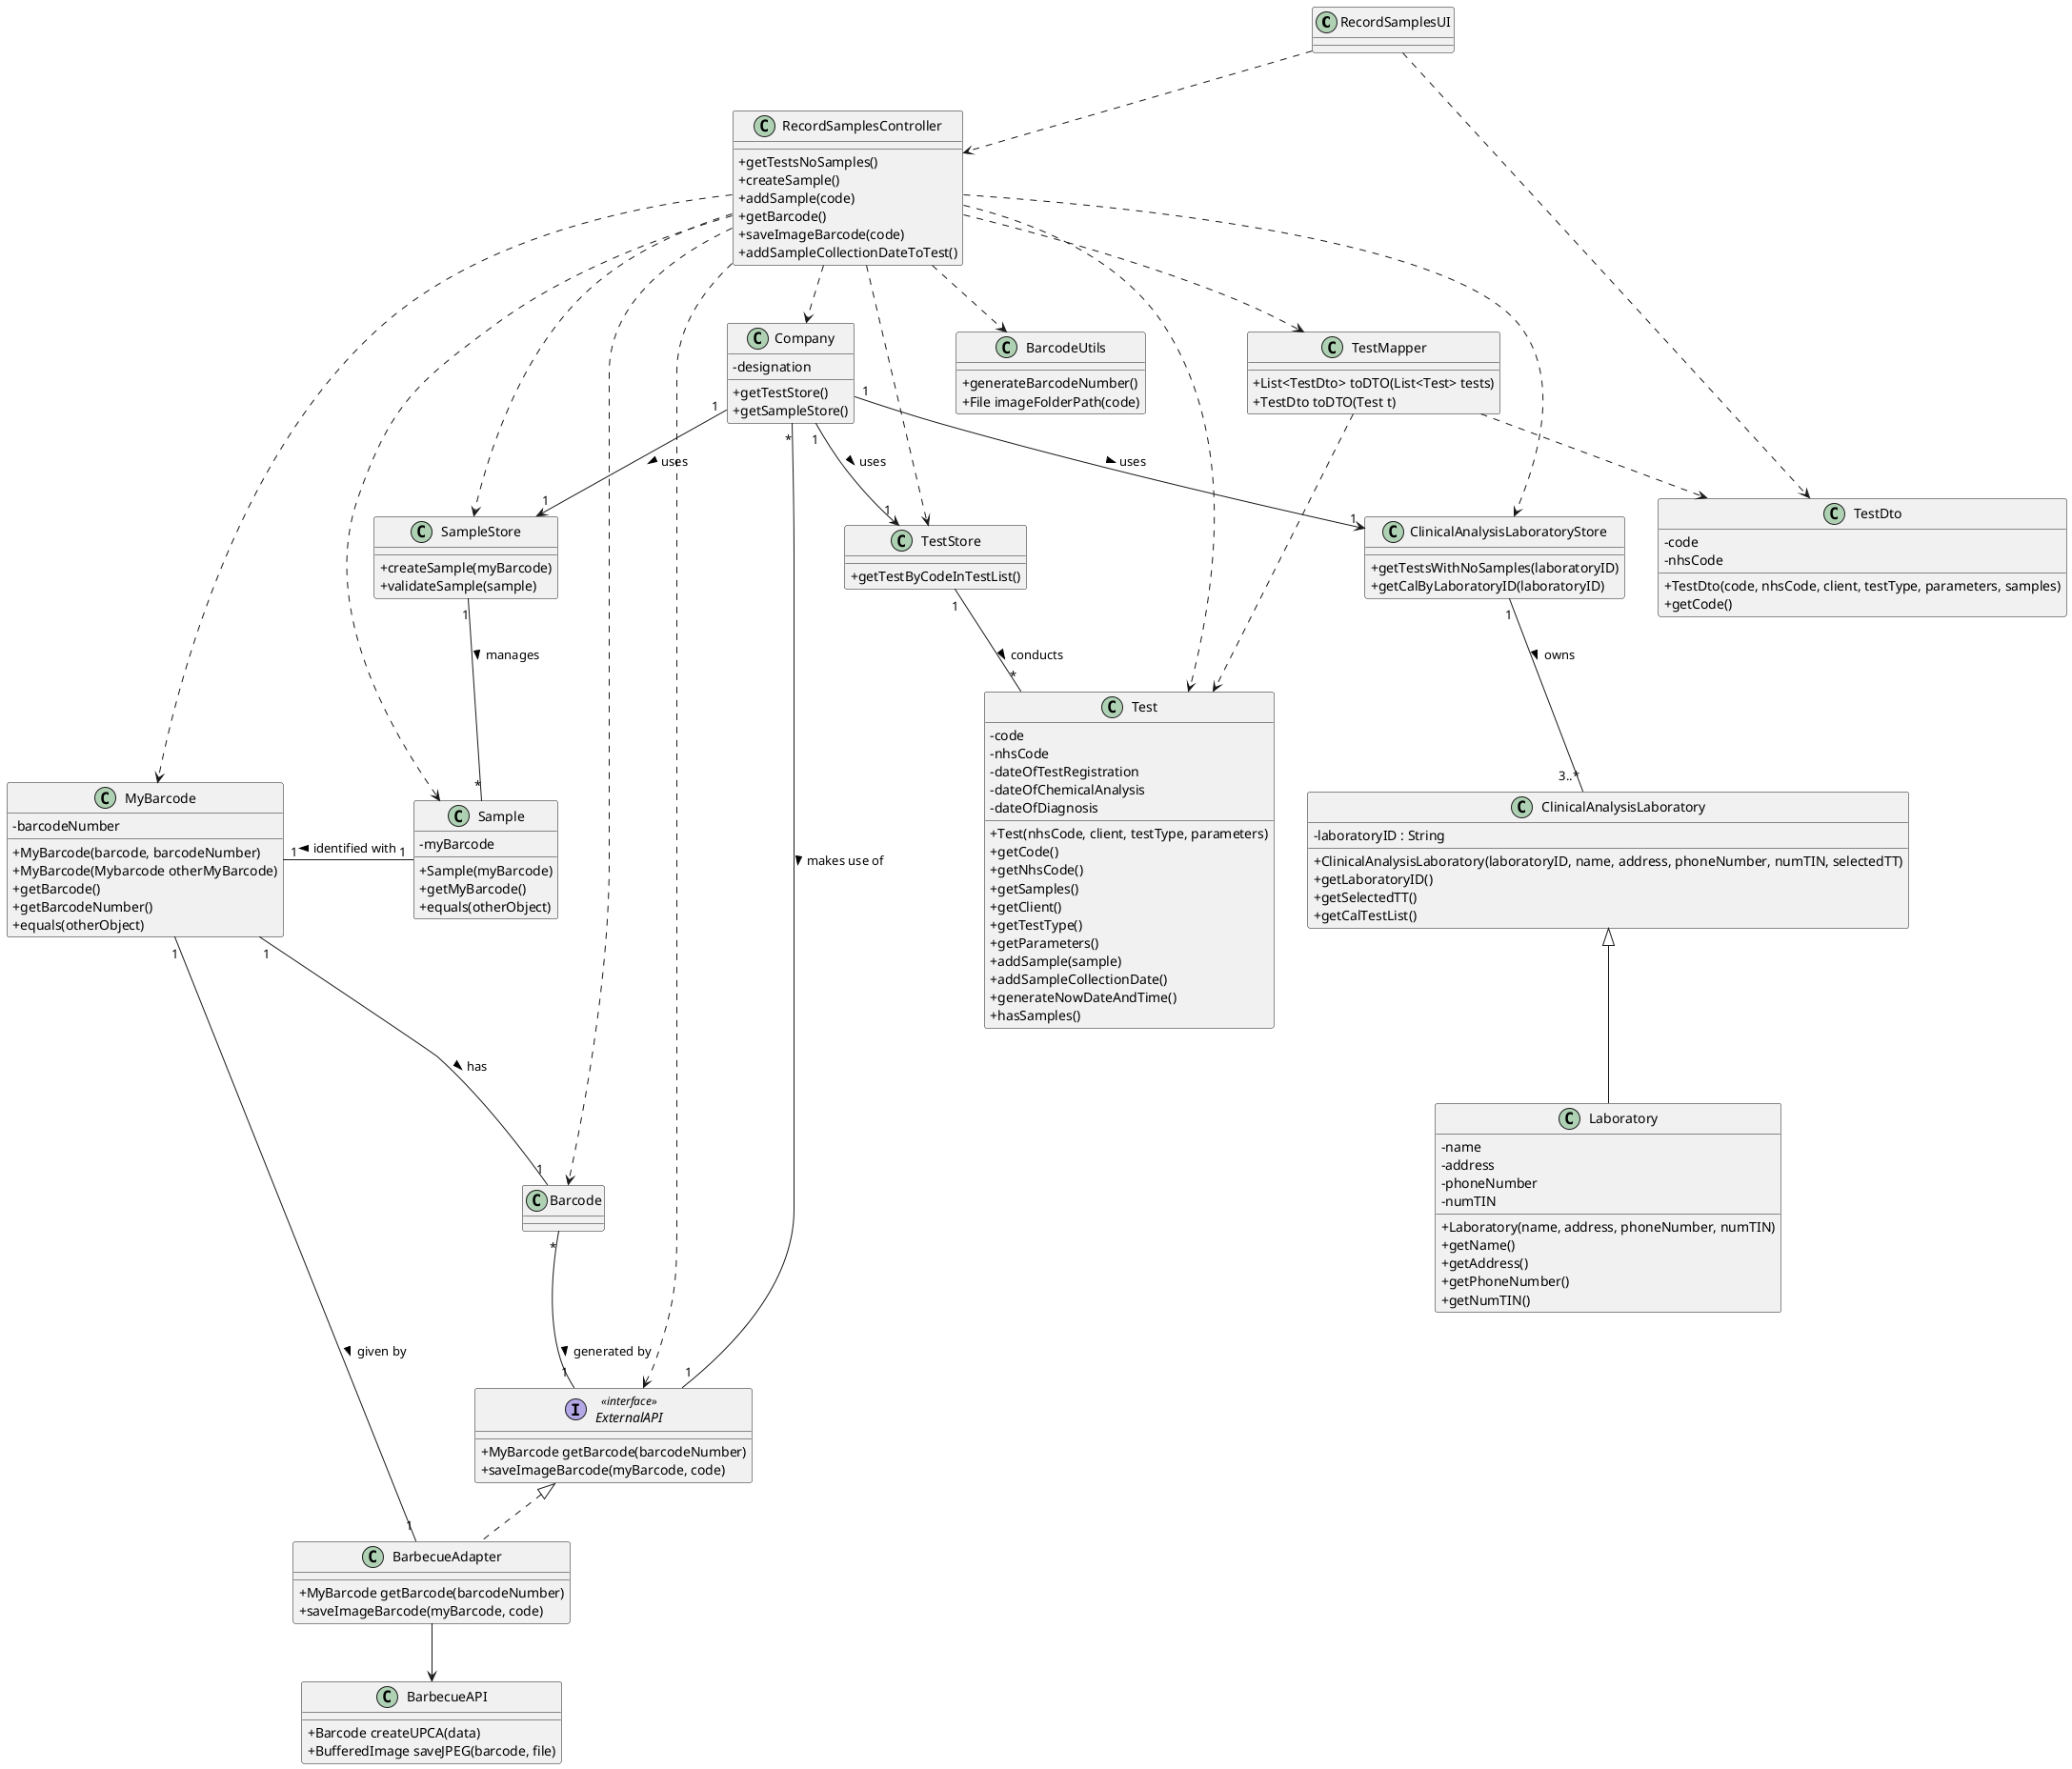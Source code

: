@startuml

skinparam classAttributeIconSize 0
/'hide empty methods
hide empty attributes'/


class RecordSamplesUI {}

class RecordSamplesController {
+getTestsNoSamples()
+createSample()
+addSample(code)
+getBarcode()
+saveImageBarcode(code)
+addSampleCollectionDateToTest()
}

class Company {
-designation
+getTestStore()
+getSampleStore()
}

class TestStore {
+getTestByCodeInTestList()
}

class TestMapper {
+List<TestDto> toDTO(List<Test> tests)
+TestDto toDTO(Test t)
}

class TestDto {
- code
- nhsCode
+TestDto(code, nhsCode, client, testType, parameters, samples)
+getCode()
}

class Test {
- code
- nhsCode
- dateOfTestRegistration
- dateOfChemicalAnalysis
- dateOfDiagnosis
+Test(nhsCode, client, testType, parameters)
+getCode()
+getNhsCode()
+getSamples()
+getClient()
+getTestType()
+getParameters()
+addSample(sample)
+addSampleCollectionDate()
+generateNowDateAndTime()
+hasSamples()
}

class Sample {
-myBarcode
+Sample(myBarcode)
+getMyBarcode()
+equals(otherObject)
}

class SampleStore {
+createSample(myBarcode)
+validateSample(sample)
}

class Barcode {}

class MyBarcode {
- barcodeNumber
+MyBarcode(barcode, barcodeNumber)
+MyBarcode(Mybarcode otherMyBarcode)
+getBarcode()
+getBarcodeNumber()
+equals(otherObject)
}

interface ExternalAPI <<interface>> {
+MyBarcode getBarcode(barcodeNumber)
+saveImageBarcode(myBarcode, code)
}

class BarbecueAdapter {
+MyBarcode getBarcode(barcodeNumber)
+saveImageBarcode(myBarcode, code)
}

class BarbecueAPI{
+Barcode createUPCA(data)
+BufferedImage saveJPEG(barcode, file)
}

class ClinicalAnalysisLaboratory {
-laboratoryID : String
+ClinicalAnalysisLaboratory(laboratoryID, name, address, phoneNumber, numTIN, selectedTT)
+getLaboratoryID()
+getSelectedTT()
+getCalTestList()
}

class BarcodeUtils{
+generateBarcodeNumber()
+File imageFolderPath(code)
}

class ClinicalAnalysisLaboratoryStore {
+getTestsWithNoSamples(laboratoryID)
+getCalByLaboratoryID(laboratoryID)
}

class Laboratory {
-name
-address
-phoneNumber
-numTIN
+Laboratory(name, address, phoneNumber, numTIN)
+getName()
+getAddress()
+getPhoneNumber()
+getNumTIN()
}


RecordSamplesUI ..> RecordSamplesController
RecordSamplesUI ..> TestDto
RecordSamplesController ..> TestMapper
RecordSamplesController ..> TestStore
RecordSamplesController ..> SampleStore
RecordSamplesController ..> Company
RecordSamplesController ..> Test
RecordSamplesController ..> Barcode
RecordSamplesController ..> MyBarcode
RecordSamplesController ..> ExternalAPI
RecordSamplesController ..> BarcodeUtils
RecordSamplesController ..> ClinicalAnalysisLaboratoryStore
TestMapper ..> Test
TestMapper ..> TestDto
RecordSamplesController ..> Sample
Company "1" --> "1" SampleStore : uses >
Company "1" --> "1" ClinicalAnalysisLaboratoryStore : uses >
ClinicalAnalysisLaboratoryStore "1" -- "3..*" ClinicalAnalysisLaboratory : owns >
SampleStore "1" -- "*" Sample : manages >
TestStore "1" -- "*" Test : conducts >
Company "1" --> "1" TestStore : uses >
Sample "1" - "1" MyBarcode : identified with >
MyBarcode "1" -- "1" Barcode : has >
Barcode "*" -- "1" ExternalAPI : generated by >
Company "*" -- "1" ExternalAPI : makes use of >
MyBarcode "1" -- "1" BarbecueAdapter : given by >



class BarbecueAdapter implements ExternalAPI

BarbecueAdapter --> BarbecueAPI

ClinicalAnalysisLaboratory <|-- Laboratory






@enduml